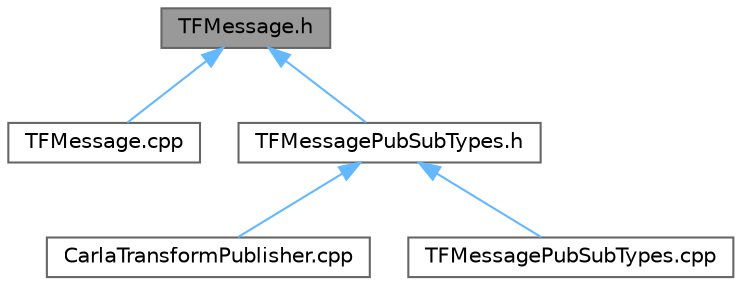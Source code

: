 digraph "TFMessage.h"
{
 // INTERACTIVE_SVG=YES
 // LATEX_PDF_SIZE
  bgcolor="transparent";
  edge [fontname=Helvetica,fontsize=10,labelfontname=Helvetica,labelfontsize=10];
  node [fontname=Helvetica,fontsize=10,shape=box,height=0.2,width=0.4];
  Node1 [id="Node000001",label="TFMessage.h",height=0.2,width=0.4,color="gray40", fillcolor="grey60", style="filled", fontcolor="black",tooltip=" "];
  Node1 -> Node2 [id="edge1_Node000001_Node000002",dir="back",color="steelblue1",style="solid",tooltip=" "];
  Node2 [id="Node000002",label="TFMessage.cpp",height=0.2,width=0.4,color="grey40", fillcolor="white", style="filled",URL="$d2/d95/TFMessage_8cpp.html",tooltip=" "];
  Node1 -> Node3 [id="edge2_Node000001_Node000003",dir="back",color="steelblue1",style="solid",tooltip=" "];
  Node3 [id="Node000003",label="TFMessagePubSubTypes.h",height=0.2,width=0.4,color="grey40", fillcolor="white", style="filled",URL="$dc/d51/TFMessagePubSubTypes_8h.html",tooltip=" "];
  Node3 -> Node4 [id="edge3_Node000003_Node000004",dir="back",color="steelblue1",style="solid",tooltip=" "];
  Node4 [id="Node000004",label="CarlaTransformPublisher.cpp",height=0.2,width=0.4,color="grey40", fillcolor="white", style="filled",URL="$d3/d11/CarlaTransformPublisher_8cpp.html",tooltip=" "];
  Node3 -> Node5 [id="edge4_Node000003_Node000005",dir="back",color="steelblue1",style="solid",tooltip=" "];
  Node5 [id="Node000005",label="TFMessagePubSubTypes.cpp",height=0.2,width=0.4,color="grey40", fillcolor="white", style="filled",URL="$d1/d42/TFMessagePubSubTypes_8cpp.html",tooltip=" "];
}
